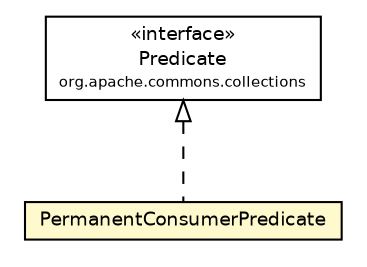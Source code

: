 #!/usr/local/bin/dot
#
# Class diagram 
# Generated by UmlGraph version 4.6 (http://www.spinellis.gr/sw/umlgraph)
#

digraph G {
	edge [fontname="Helvetica",fontsize=10,labelfontname="Helvetica",labelfontsize=10];
	node [fontname="Helvetica",fontsize=10,shape=plaintext];
	// org.apache.maven.archiva.consumers.functors.PermanentConsumerPredicate
	c45438 [label=<<table border="0" cellborder="1" cellspacing="0" cellpadding="2" port="p" bgcolor="lemonChiffon" href="./PermanentConsumerPredicate.html">
		<tr><td><table border="0" cellspacing="0" cellpadding="1">
			<tr><td> PermanentConsumerPredicate </td></tr>
		</table></td></tr>
		</table>>, fontname="Helvetica", fontcolor="black", fontsize=9.0];
	//org.apache.maven.archiva.consumers.functors.PermanentConsumerPredicate implements org.apache.commons.collections.Predicate
	c45762:p -> c45438:p [dir=back,arrowtail=empty,style=dashed];
	// org.apache.commons.collections.Predicate
	c45762 [label=<<table border="0" cellborder="1" cellspacing="0" cellpadding="2" port="p" href="http://java.sun.com/j2se/1.4.2/docs/api/org/apache/commons/collections/Predicate.html">
		<tr><td><table border="0" cellspacing="0" cellpadding="1">
			<tr><td> &laquo;interface&raquo; </td></tr>
			<tr><td> Predicate </td></tr>
			<tr><td><font point-size="7.0"> org.apache.commons.collections </font></td></tr>
		</table></td></tr>
		</table>>, fontname="Helvetica", fontcolor="black", fontsize=9.0];
}

